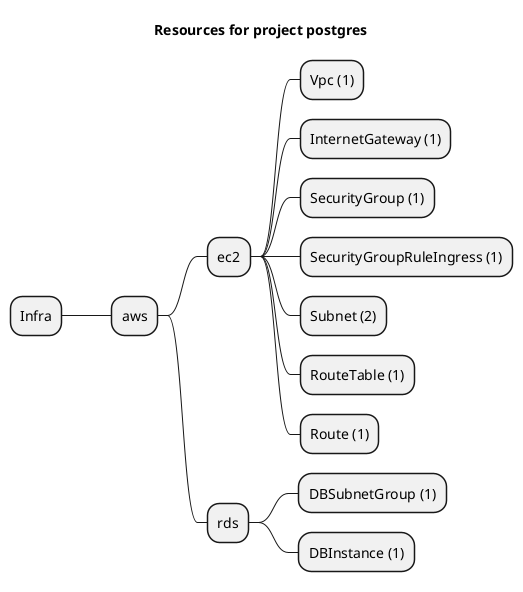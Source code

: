 @startmindmap
title Resources for project postgres
skinparam monochrome true
+ Infra
++ aws
+++ ec2
++++ Vpc (1)
++++ InternetGateway (1)
++++ SecurityGroup (1)
++++ SecurityGroupRuleIngress (1)
++++ Subnet (2)
++++ RouteTable (1)
++++ Route (1)
+++ rds
++++ DBSubnetGroup (1)
++++ DBInstance (1)
@endmindmap
